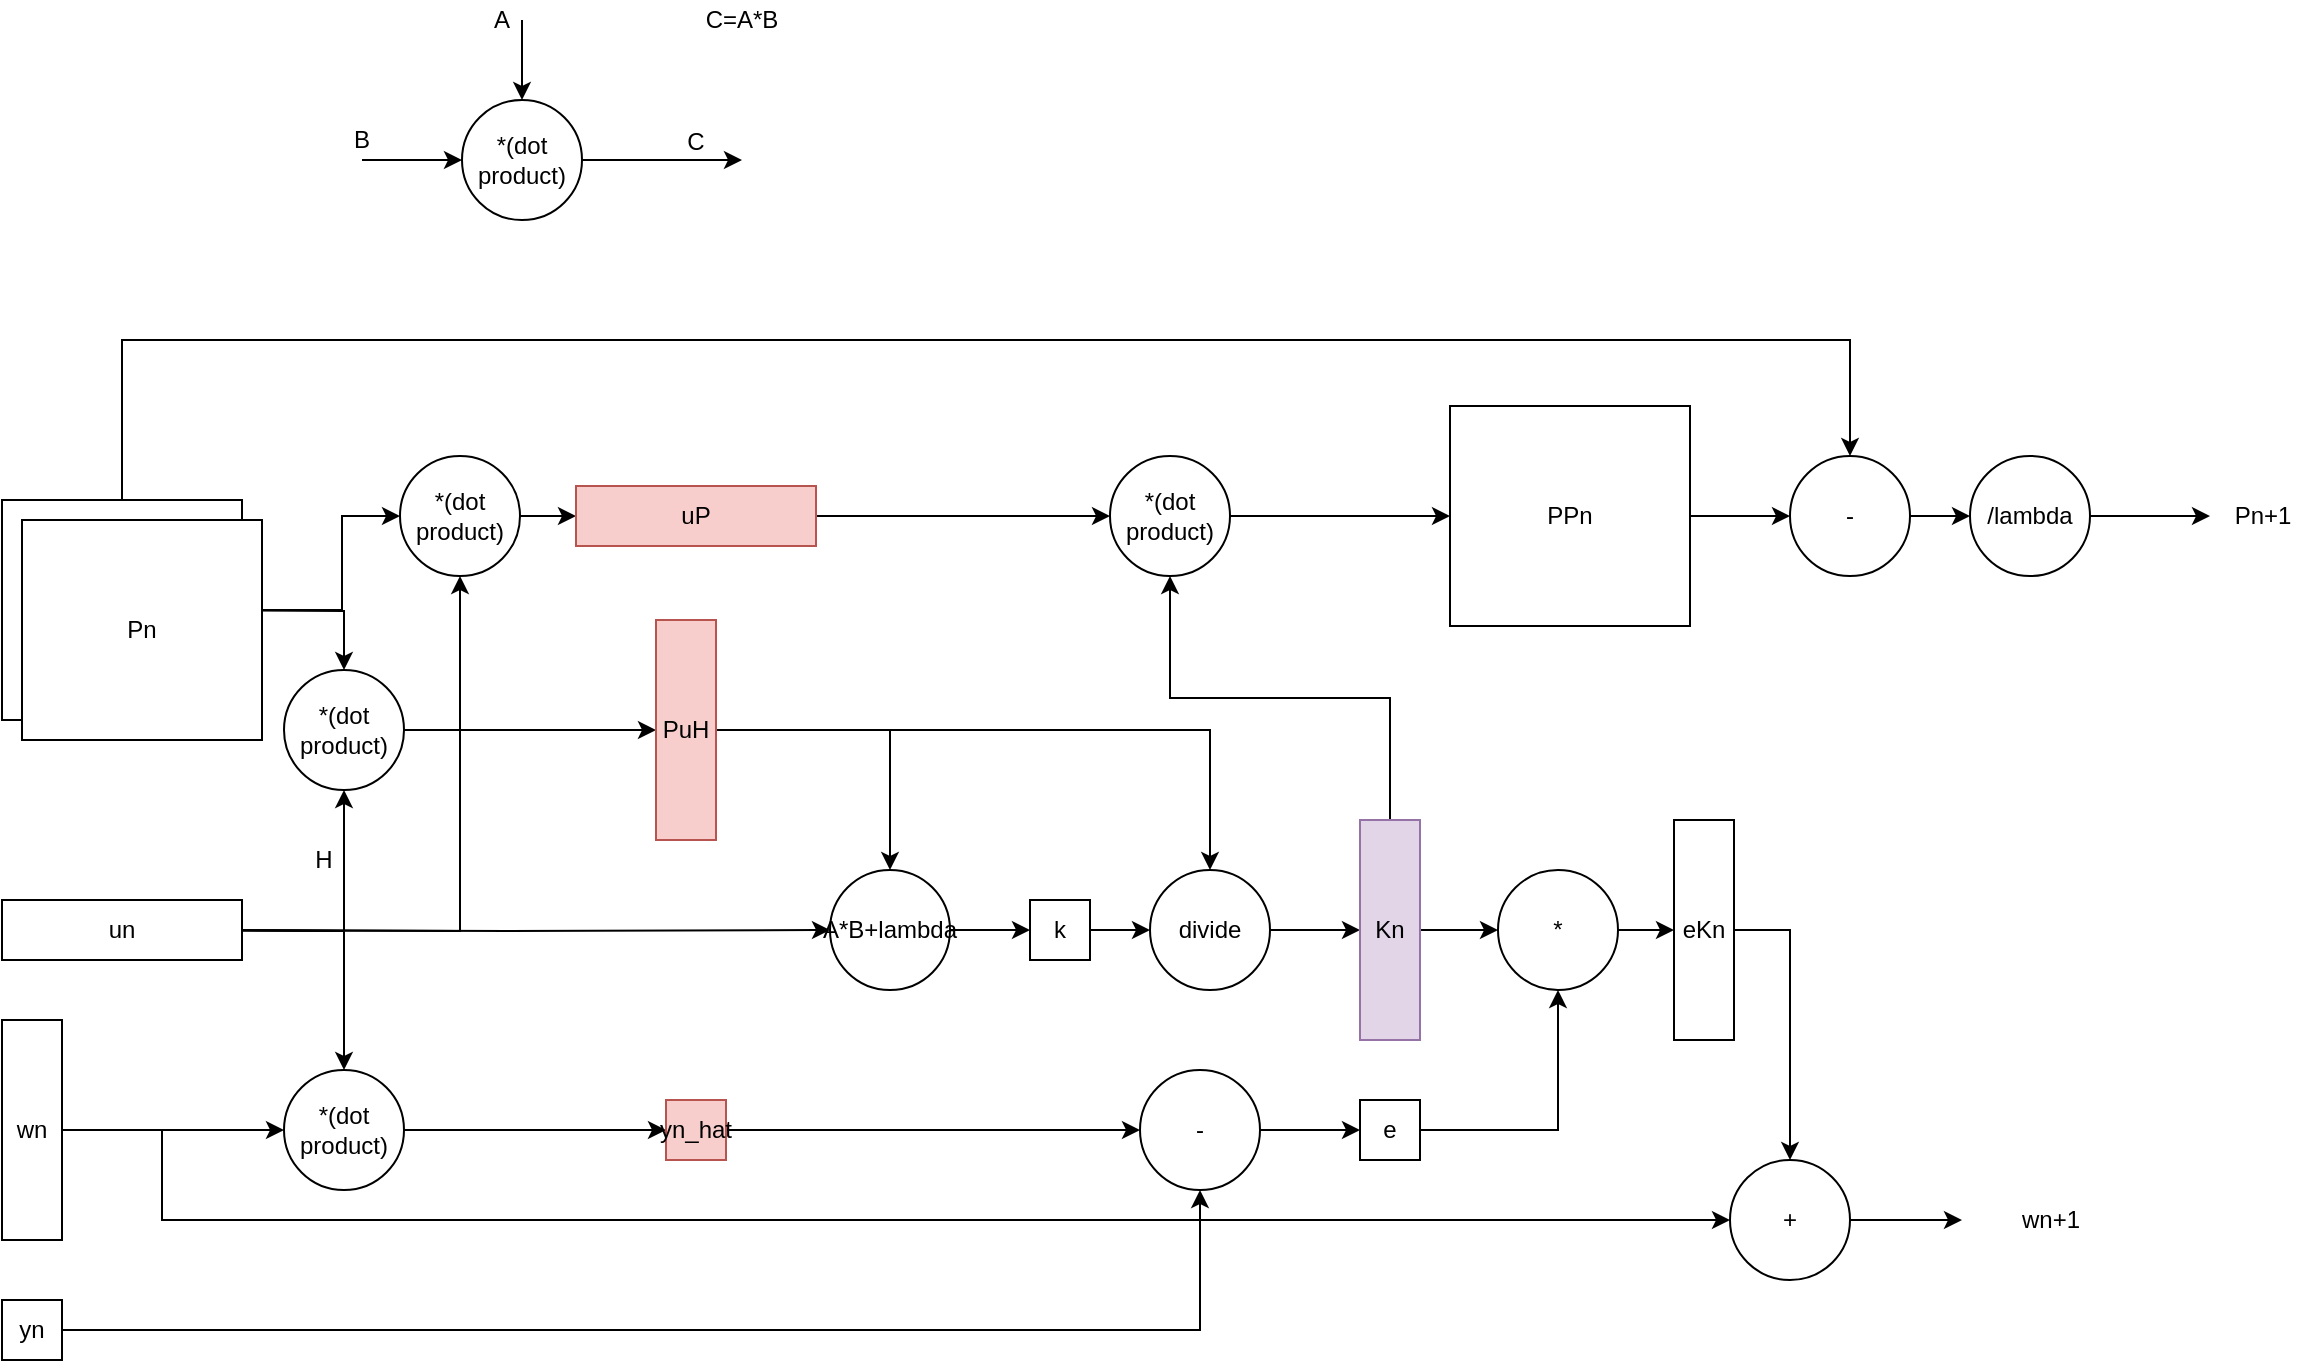 <mxfile version="12.8.8" type="github">
  <diagram id="162ahH6TOwHkFFG7bQDZ" name="Page-1">
    <mxGraphModel dx="1422" dy="839" grid="1" gridSize="10" guides="1" tooltips="1" connect="1" arrows="1" fold="1" page="1" pageScale="1" pageWidth="1169" pageHeight="827" math="0" shadow="0">
      <root>
        <mxCell id="0" />
        <mxCell id="1" parent="0" />
        <mxCell id="3Qr4NYU3PoRgxUEai59K-22" style="edgeStyle=orthogonalEdgeStyle;rounded=0;orthogonalLoop=1;jettySize=auto;html=1;exitX=1;exitY=0.5;exitDx=0;exitDy=0;entryX=0.5;entryY=1;entryDx=0;entryDy=0;" parent="1" source="3Qr4NYU3PoRgxUEai59K-2" target="3Qr4NYU3PoRgxUEai59K-3" edge="1">
          <mxGeometry relative="1" as="geometry" />
        </mxCell>
        <mxCell id="3Qr4NYU3PoRgxUEai59K-2" value="yn" style="rounded=0;whiteSpace=wrap;html=1;" parent="1" vertex="1">
          <mxGeometry y="720" width="30" height="30" as="geometry" />
        </mxCell>
        <mxCell id="3Qr4NYU3PoRgxUEai59K-45" value="" style="edgeStyle=orthogonalEdgeStyle;rounded=0;orthogonalLoop=1;jettySize=auto;html=1;entryX=0;entryY=0.5;entryDx=0;entryDy=0;" parent="1" source="3Qr4NYU3PoRgxUEai59K-3" target="3Qr4NYU3PoRgxUEai59K-46" edge="1">
          <mxGeometry relative="1" as="geometry">
            <mxPoint x="709" y="635" as="targetPoint" />
          </mxGeometry>
        </mxCell>
        <mxCell id="3Qr4NYU3PoRgxUEai59K-3" value="-" style="ellipse;whiteSpace=wrap;html=1;aspect=fixed;" parent="1" vertex="1">
          <mxGeometry x="569" y="605" width="60" height="60" as="geometry" />
        </mxCell>
        <mxCell id="3Qr4NYU3PoRgxUEai59K-9" style="edgeStyle=orthogonalEdgeStyle;rounded=0;orthogonalLoop=1;jettySize=auto;html=1;exitX=1;exitY=0.5;exitDx=0;exitDy=0;" parent="1" target="3Qr4NYU3PoRgxUEai59K-7" edge="1">
          <mxGeometry relative="1" as="geometry">
            <mxPoint x="91" y="535" as="sourcePoint" />
          </mxGeometry>
        </mxCell>
        <mxCell id="3Qr4NYU3PoRgxUEai59K-18" style="edgeStyle=orthogonalEdgeStyle;rounded=0;orthogonalLoop=1;jettySize=auto;html=1;exitX=1;exitY=0.5;exitDx=0;exitDy=0;entryX=0.5;entryY=1;entryDx=0;entryDy=0;" parent="1" target="3Qr4NYU3PoRgxUEai59K-16" edge="1">
          <mxGeometry relative="1" as="geometry">
            <mxPoint x="91" y="535" as="sourcePoint" />
            <mxPoint x="190" y="480" as="targetPoint" />
          </mxGeometry>
        </mxCell>
        <mxCell id="3Qr4NYU3PoRgxUEai59K-25" style="edgeStyle=orthogonalEdgeStyle;rounded=0;orthogonalLoop=1;jettySize=auto;html=1;exitX=1;exitY=0.5;exitDx=0;exitDy=0;entryX=0.5;entryY=1;entryDx=0;entryDy=0;" parent="1" target="3Qr4NYU3PoRgxUEai59K-24" edge="1">
          <mxGeometry relative="1" as="geometry">
            <mxPoint x="91" y="535" as="sourcePoint" />
          </mxGeometry>
        </mxCell>
        <mxCell id="3Qr4NYU3PoRgxUEai59K-59" style="edgeStyle=orthogonalEdgeStyle;rounded=0;orthogonalLoop=1;jettySize=auto;html=1;exitX=1;exitY=0.5;exitDx=0;exitDy=0;entryX=0;entryY=0.5;entryDx=0;entryDy=0;" parent="1" target="3Qr4NYU3PoRgxUEai59K-8" edge="1">
          <mxGeometry relative="1" as="geometry">
            <mxPoint x="91" y="535" as="sourcePoint" />
          </mxGeometry>
        </mxCell>
        <mxCell id="3Qr4NYU3PoRgxUEai59K-4" value="un" style="rounded=0;whiteSpace=wrap;html=1;" parent="1" vertex="1">
          <mxGeometry y="520" width="120" height="30" as="geometry" />
        </mxCell>
        <mxCell id="3Qr4NYU3PoRgxUEai59K-10" style="edgeStyle=orthogonalEdgeStyle;rounded=0;orthogonalLoop=1;jettySize=auto;html=1;exitX=1;exitY=0.5;exitDx=0;exitDy=0;entryX=0;entryY=0.5;entryDx=0;entryDy=0;" parent="1" source="3Qr4NYU3PoRgxUEai59K-5" target="3Qr4NYU3PoRgxUEai59K-7" edge="1">
          <mxGeometry relative="1" as="geometry" />
        </mxCell>
        <mxCell id="3Qr4NYU3PoRgxUEai59K-88" style="edgeStyle=orthogonalEdgeStyle;rounded=0;orthogonalLoop=1;jettySize=auto;html=1;exitX=1;exitY=0.5;exitDx=0;exitDy=0;" parent="1" source="3Qr4NYU3PoRgxUEai59K-5" target="3Qr4NYU3PoRgxUEai59K-85" edge="1">
          <mxGeometry relative="1" as="geometry">
            <Array as="points">
              <mxPoint x="80" y="635" />
              <mxPoint x="80" y="680" />
            </Array>
          </mxGeometry>
        </mxCell>
        <mxCell id="3Qr4NYU3PoRgxUEai59K-5" value="wn" style="rounded=0;whiteSpace=wrap;html=1;" parent="1" vertex="1">
          <mxGeometry y="580" width="30" height="110" as="geometry" />
        </mxCell>
        <mxCell id="3Qr4NYU3PoRgxUEai59K-17" style="edgeStyle=orthogonalEdgeStyle;rounded=0;orthogonalLoop=1;jettySize=auto;html=1;exitX=1;exitY=0.5;exitDx=0;exitDy=0;entryX=0.5;entryY=0;entryDx=0;entryDy=0;" parent="1" target="3Qr4NYU3PoRgxUEai59K-16" edge="1">
          <mxGeometry relative="1" as="geometry">
            <mxPoint x="91" y="375" as="sourcePoint" />
          </mxGeometry>
        </mxCell>
        <mxCell id="3Qr4NYU3PoRgxUEai59K-26" style="edgeStyle=orthogonalEdgeStyle;rounded=0;orthogonalLoop=1;jettySize=auto;html=1;exitX=1;exitY=0.5;exitDx=0;exitDy=0;entryX=0;entryY=0.5;entryDx=0;entryDy=0;" parent="1" target="3Qr4NYU3PoRgxUEai59K-24" edge="1">
          <mxGeometry relative="1" as="geometry">
            <mxPoint x="91" y="375" as="sourcePoint" />
            <Array as="points">
              <mxPoint x="170" y="375" />
              <mxPoint x="170" y="328" />
            </Array>
          </mxGeometry>
        </mxCell>
        <mxCell id="3Qr4NYU3PoRgxUEai59K-76" style="edgeStyle=orthogonalEdgeStyle;rounded=0;orthogonalLoop=1;jettySize=auto;html=1;exitX=0.5;exitY=0;exitDx=0;exitDy=0;entryX=0.5;entryY=0;entryDx=0;entryDy=0;" parent="1" source="3Qr4NYU3PoRgxUEai59K-6" target="3Qr4NYU3PoRgxUEai59K-74" edge="1">
          <mxGeometry relative="1" as="geometry">
            <Array as="points">
              <mxPoint x="60" y="240" />
              <mxPoint x="924" y="240" />
            </Array>
          </mxGeometry>
        </mxCell>
        <mxCell id="3Qr4NYU3PoRgxUEai59K-6" value="Pn" style="rounded=0;whiteSpace=wrap;html=1;" parent="1" vertex="1">
          <mxGeometry y="320" width="120" height="110" as="geometry" />
        </mxCell>
        <mxCell id="3Qr4NYU3PoRgxUEai59K-14" style="edgeStyle=orthogonalEdgeStyle;rounded=0;orthogonalLoop=1;jettySize=auto;html=1;exitX=1;exitY=0.5;exitDx=0;exitDy=0;entryX=0;entryY=0.5;entryDx=0;entryDy=0;" parent="1" source="3Qr4NYU3PoRgxUEai59K-7" target="3Qr4NYU3PoRgxUEai59K-13" edge="1">
          <mxGeometry relative="1" as="geometry" />
        </mxCell>
        <mxCell id="3Qr4NYU3PoRgxUEai59K-7" value="*(dot product)" style="ellipse;whiteSpace=wrap;html=1;aspect=fixed;" parent="1" vertex="1">
          <mxGeometry x="141" y="605" width="60" height="60" as="geometry" />
        </mxCell>
        <mxCell id="3Qr4NYU3PoRgxUEai59K-32" style="edgeStyle=orthogonalEdgeStyle;rounded=0;orthogonalLoop=1;jettySize=auto;html=1;exitX=1;exitY=0.5;exitDx=0;exitDy=0;entryX=0;entryY=0.5;entryDx=0;entryDy=0;" parent="1" source="3Qr4NYU3PoRgxUEai59K-8" target="3Qr4NYU3PoRgxUEai59K-31" edge="1">
          <mxGeometry relative="1" as="geometry" />
        </mxCell>
        <mxCell id="3Qr4NYU3PoRgxUEai59K-8" value="A*B+lambda" style="ellipse;whiteSpace=wrap;html=1;aspect=fixed;" parent="1" vertex="1">
          <mxGeometry x="414" y="505" width="60" height="60" as="geometry" />
        </mxCell>
        <mxCell id="Plml5IhfpWfDMB7bWIk1-1" style="edgeStyle=orthogonalEdgeStyle;rounded=0;orthogonalLoop=1;jettySize=auto;html=1;exitX=1;exitY=0.5;exitDx=0;exitDy=0;" edge="1" parent="1" source="3Qr4NYU3PoRgxUEai59K-13" target="3Qr4NYU3PoRgxUEai59K-3">
          <mxGeometry relative="1" as="geometry" />
        </mxCell>
        <mxCell id="3Qr4NYU3PoRgxUEai59K-13" value="yn_hat" style="rounded=0;whiteSpace=wrap;html=1;fillColor=#f8cecc;strokeColor=#b85450;" parent="1" vertex="1">
          <mxGeometry x="332" y="620" width="30" height="30" as="geometry" />
        </mxCell>
        <mxCell id="3Qr4NYU3PoRgxUEai59K-21" style="edgeStyle=orthogonalEdgeStyle;rounded=0;orthogonalLoop=1;jettySize=auto;html=1;exitX=1;exitY=0.5;exitDx=0;exitDy=0;entryX=0;entryY=0.5;entryDx=0;entryDy=0;" parent="1" source="3Qr4NYU3PoRgxUEai59K-16" target="3Qr4NYU3PoRgxUEai59K-20" edge="1">
          <mxGeometry relative="1" as="geometry" />
        </mxCell>
        <mxCell id="3Qr4NYU3PoRgxUEai59K-16" value="*(dot product)" style="ellipse;whiteSpace=wrap;html=1;aspect=fixed;" parent="1" vertex="1">
          <mxGeometry x="141" y="405" width="60" height="60" as="geometry" />
        </mxCell>
        <mxCell id="3Qr4NYU3PoRgxUEai59K-19" value="H" style="text;html=1;strokeColor=none;fillColor=none;align=center;verticalAlign=middle;whiteSpace=wrap;rounded=0;" parent="1" vertex="1">
          <mxGeometry x="141" y="490" width="40" height="20" as="geometry" />
        </mxCell>
        <mxCell id="3Qr4NYU3PoRgxUEai59K-62" style="edgeStyle=orthogonalEdgeStyle;rounded=0;orthogonalLoop=1;jettySize=auto;html=1;exitX=1;exitY=0.5;exitDx=0;exitDy=0;" parent="1" source="3Qr4NYU3PoRgxUEai59K-20" target="3Qr4NYU3PoRgxUEai59K-47" edge="1">
          <mxGeometry relative="1" as="geometry" />
        </mxCell>
        <mxCell id="3Qr4NYU3PoRgxUEai59K-78" style="edgeStyle=orthogonalEdgeStyle;rounded=0;orthogonalLoop=1;jettySize=auto;html=1;exitX=1;exitY=0.5;exitDx=0;exitDy=0;entryX=0.5;entryY=0;entryDx=0;entryDy=0;" parent="1" source="3Qr4NYU3PoRgxUEai59K-20" target="3Qr4NYU3PoRgxUEai59K-8" edge="1">
          <mxGeometry relative="1" as="geometry" />
        </mxCell>
        <mxCell id="3Qr4NYU3PoRgxUEai59K-20" value="PuH" style="rounded=0;whiteSpace=wrap;html=1;fillColor=#f8cecc;strokeColor=#b85450;" parent="1" vertex="1">
          <mxGeometry x="327" y="380" width="30" height="110" as="geometry" />
        </mxCell>
        <mxCell id="3Qr4NYU3PoRgxUEai59K-28" style="edgeStyle=orthogonalEdgeStyle;rounded=0;orthogonalLoop=1;jettySize=auto;html=1;exitX=1;exitY=0.5;exitDx=0;exitDy=0;entryX=0;entryY=0.5;entryDx=0;entryDy=0;" parent="1" source="3Qr4NYU3PoRgxUEai59K-24" target="3Qr4NYU3PoRgxUEai59K-27" edge="1">
          <mxGeometry relative="1" as="geometry" />
        </mxCell>
        <mxCell id="3Qr4NYU3PoRgxUEai59K-24" value="*(dot product)" style="ellipse;whiteSpace=wrap;html=1;aspect=fixed;" parent="1" vertex="1">
          <mxGeometry x="199" y="298" width="60" height="60" as="geometry" />
        </mxCell>
        <mxCell id="3Qr4NYU3PoRgxUEai59K-65" style="edgeStyle=orthogonalEdgeStyle;rounded=0;orthogonalLoop=1;jettySize=auto;html=1;exitX=1;exitY=0.5;exitDx=0;exitDy=0;entryX=0;entryY=0.5;entryDx=0;entryDy=0;" parent="1" source="3Qr4NYU3PoRgxUEai59K-27" target="3Qr4NYU3PoRgxUEai59K-64" edge="1">
          <mxGeometry relative="1" as="geometry" />
        </mxCell>
        <mxCell id="3Qr4NYU3PoRgxUEai59K-27" value="uP" style="rounded=0;whiteSpace=wrap;html=1;fillColor=#f8cecc;strokeColor=#b85450;" parent="1" vertex="1">
          <mxGeometry x="287" y="313" width="120" height="30" as="geometry" />
        </mxCell>
        <mxCell id="3Qr4NYU3PoRgxUEai59K-49" style="edgeStyle=orthogonalEdgeStyle;rounded=0;orthogonalLoop=1;jettySize=auto;html=1;exitX=1;exitY=0.5;exitDx=0;exitDy=0;entryX=0;entryY=0.5;entryDx=0;entryDy=0;" parent="1" source="3Qr4NYU3PoRgxUEai59K-31" target="3Qr4NYU3PoRgxUEai59K-47" edge="1">
          <mxGeometry relative="1" as="geometry" />
        </mxCell>
        <mxCell id="3Qr4NYU3PoRgxUEai59K-31" value="k" style="rounded=0;whiteSpace=wrap;html=1;" parent="1" vertex="1">
          <mxGeometry x="514" y="520" width="30" height="30" as="geometry" />
        </mxCell>
        <mxCell id="3Qr4NYU3PoRgxUEai59K-37" value="" style="edgeStyle=orthogonalEdgeStyle;rounded=0;orthogonalLoop=1;jettySize=auto;html=1;" parent="1" source="3Qr4NYU3PoRgxUEai59K-33" edge="1">
          <mxGeometry relative="1" as="geometry">
            <mxPoint x="370" y="150" as="targetPoint" />
          </mxGeometry>
        </mxCell>
        <mxCell id="3Qr4NYU3PoRgxUEai59K-33" value="*(dot product)" style="ellipse;whiteSpace=wrap;html=1;aspect=fixed;" parent="1" vertex="1">
          <mxGeometry x="230" y="120" width="60" height="60" as="geometry" />
        </mxCell>
        <mxCell id="3Qr4NYU3PoRgxUEai59K-34" value="" style="endArrow=classic;html=1;entryX=0;entryY=0.5;entryDx=0;entryDy=0;" parent="1" target="3Qr4NYU3PoRgxUEai59K-33" edge="1">
          <mxGeometry width="50" height="50" relative="1" as="geometry">
            <mxPoint x="180" y="150" as="sourcePoint" />
            <mxPoint x="160" y="140" as="targetPoint" />
          </mxGeometry>
        </mxCell>
        <mxCell id="3Qr4NYU3PoRgxUEai59K-35" value="" style="endArrow=classic;html=1;entryX=0.5;entryY=0;entryDx=0;entryDy=0;" parent="1" target="3Qr4NYU3PoRgxUEai59K-33" edge="1">
          <mxGeometry width="50" height="50" relative="1" as="geometry">
            <mxPoint x="260" y="80" as="sourcePoint" />
            <mxPoint x="260" y="80" as="targetPoint" />
          </mxGeometry>
        </mxCell>
        <mxCell id="3Qr4NYU3PoRgxUEai59K-38" value="B" style="text;html=1;strokeColor=none;fillColor=none;align=center;verticalAlign=middle;whiteSpace=wrap;rounded=0;" parent="1" vertex="1">
          <mxGeometry x="160" y="130" width="40" height="20" as="geometry" />
        </mxCell>
        <mxCell id="3Qr4NYU3PoRgxUEai59K-39" value="A" style="text;html=1;strokeColor=none;fillColor=none;align=center;verticalAlign=middle;whiteSpace=wrap;rounded=0;" parent="1" vertex="1">
          <mxGeometry x="230" y="70" width="40" height="20" as="geometry" />
        </mxCell>
        <mxCell id="3Qr4NYU3PoRgxUEai59K-40" value="C" style="text;html=1;strokeColor=none;fillColor=none;align=center;verticalAlign=middle;whiteSpace=wrap;rounded=0;" parent="1" vertex="1">
          <mxGeometry x="327" y="131" width="40" height="20" as="geometry" />
        </mxCell>
        <mxCell id="3Qr4NYU3PoRgxUEai59K-42" value="C=A*B" style="text;html=1;strokeColor=none;fillColor=none;align=center;verticalAlign=middle;whiteSpace=wrap;rounded=0;" parent="1" vertex="1">
          <mxGeometry x="350" y="70" width="40" height="20" as="geometry" />
        </mxCell>
        <mxCell id="3Qr4NYU3PoRgxUEai59K-51" style="edgeStyle=orthogonalEdgeStyle;rounded=0;orthogonalLoop=1;jettySize=auto;html=1;exitX=1;exitY=0.5;exitDx=0;exitDy=0;entryX=0.5;entryY=1;entryDx=0;entryDy=0;" parent="1" source="3Qr4NYU3PoRgxUEai59K-46" target="3Qr4NYU3PoRgxUEai59K-52" edge="1">
          <mxGeometry relative="1" as="geometry">
            <mxPoint x="1155" y="540" as="targetPoint" />
          </mxGeometry>
        </mxCell>
        <mxCell id="3Qr4NYU3PoRgxUEai59K-46" value="e" style="rounded=0;whiteSpace=wrap;html=1;" parent="1" vertex="1">
          <mxGeometry x="679" y="620" width="30" height="30" as="geometry" />
        </mxCell>
        <mxCell id="3Qr4NYU3PoRgxUEai59K-56" style="edgeStyle=orthogonalEdgeStyle;rounded=0;orthogonalLoop=1;jettySize=auto;html=1;exitX=1;exitY=0.5;exitDx=0;exitDy=0;entryX=0;entryY=0.5;entryDx=0;entryDy=0;" parent="1" source="3Qr4NYU3PoRgxUEai59K-47" target="3Qr4NYU3PoRgxUEai59K-50" edge="1">
          <mxGeometry relative="1" as="geometry" />
        </mxCell>
        <mxCell id="3Qr4NYU3PoRgxUEai59K-47" value="divide" style="ellipse;whiteSpace=wrap;html=1;aspect=fixed;" parent="1" vertex="1">
          <mxGeometry x="574" y="505" width="60" height="60" as="geometry" />
        </mxCell>
        <mxCell id="3Qr4NYU3PoRgxUEai59K-66" style="edgeStyle=orthogonalEdgeStyle;rounded=0;orthogonalLoop=1;jettySize=auto;html=1;exitX=0.5;exitY=0;exitDx=0;exitDy=0;" parent="1" source="3Qr4NYU3PoRgxUEai59K-50" target="3Qr4NYU3PoRgxUEai59K-64" edge="1">
          <mxGeometry relative="1" as="geometry" />
        </mxCell>
        <mxCell id="3Qr4NYU3PoRgxUEai59K-93" style="edgeStyle=orthogonalEdgeStyle;rounded=0;orthogonalLoop=1;jettySize=auto;html=1;exitX=1;exitY=0.5;exitDx=0;exitDy=0;entryX=0;entryY=0.5;entryDx=0;entryDy=0;" parent="1" source="3Qr4NYU3PoRgxUEai59K-50" target="3Qr4NYU3PoRgxUEai59K-52" edge="1">
          <mxGeometry relative="1" as="geometry" />
        </mxCell>
        <mxCell id="3Qr4NYU3PoRgxUEai59K-50" value="Kn" style="rounded=0;whiteSpace=wrap;html=1;fillColor=#e1d5e7;strokeColor=#9673a6;" parent="1" vertex="1">
          <mxGeometry x="679" y="480" width="30" height="110" as="geometry" />
        </mxCell>
        <mxCell id="3Qr4NYU3PoRgxUEai59K-69" style="edgeStyle=orthogonalEdgeStyle;rounded=0;orthogonalLoop=1;jettySize=auto;html=1;exitX=1;exitY=0.5;exitDx=0;exitDy=0;entryX=0;entryY=0.5;entryDx=0;entryDy=0;" parent="1" source="3Qr4NYU3PoRgxUEai59K-52" target="3Qr4NYU3PoRgxUEai59K-57" edge="1">
          <mxGeometry relative="1" as="geometry" />
        </mxCell>
        <mxCell id="3Qr4NYU3PoRgxUEai59K-52" value="*" style="ellipse;whiteSpace=wrap;html=1;aspect=fixed;" parent="1" vertex="1">
          <mxGeometry x="748" y="505" width="60" height="60" as="geometry" />
        </mxCell>
        <mxCell id="3Qr4NYU3PoRgxUEai59K-70" style="edgeStyle=orthogonalEdgeStyle;rounded=0;orthogonalLoop=1;jettySize=auto;html=1;exitX=1;exitY=0.5;exitDx=0;exitDy=0;entryX=0.5;entryY=0;entryDx=0;entryDy=0;" parent="1" source="3Qr4NYU3PoRgxUEai59K-57" target="3Qr4NYU3PoRgxUEai59K-85" edge="1">
          <mxGeometry relative="1" as="geometry">
            <mxPoint x="898" y="535" as="targetPoint" />
          </mxGeometry>
        </mxCell>
        <mxCell id="3Qr4NYU3PoRgxUEai59K-57" value="eKn" style="rounded=0;whiteSpace=wrap;html=1;" parent="1" vertex="1">
          <mxGeometry x="836" y="480" width="30" height="110" as="geometry" />
        </mxCell>
        <mxCell id="3Qr4NYU3PoRgxUEai59K-68" style="edgeStyle=orthogonalEdgeStyle;rounded=0;orthogonalLoop=1;jettySize=auto;html=1;exitX=1;exitY=0.5;exitDx=0;exitDy=0;entryX=0;entryY=0.5;entryDx=0;entryDy=0;" parent="1" source="3Qr4NYU3PoRgxUEai59K-64" target="3Qr4NYU3PoRgxUEai59K-67" edge="1">
          <mxGeometry relative="1" as="geometry" />
        </mxCell>
        <mxCell id="3Qr4NYU3PoRgxUEai59K-64" value="*(dot product)" style="ellipse;whiteSpace=wrap;html=1;aspect=fixed;" parent="1" vertex="1">
          <mxGeometry x="554" y="298" width="60" height="60" as="geometry" />
        </mxCell>
        <mxCell id="3Qr4NYU3PoRgxUEai59K-75" style="edgeStyle=orthogonalEdgeStyle;rounded=0;orthogonalLoop=1;jettySize=auto;html=1;exitX=1;exitY=0.5;exitDx=0;exitDy=0;entryX=0;entryY=0.5;entryDx=0;entryDy=0;" parent="1" source="3Qr4NYU3PoRgxUEai59K-67" target="3Qr4NYU3PoRgxUEai59K-74" edge="1">
          <mxGeometry relative="1" as="geometry" />
        </mxCell>
        <mxCell id="3Qr4NYU3PoRgxUEai59K-67" value="PPn" style="rounded=0;whiteSpace=wrap;html=1;" parent="1" vertex="1">
          <mxGeometry x="724" y="273" width="120" height="110" as="geometry" />
        </mxCell>
        <mxCell id="3Qr4NYU3PoRgxUEai59K-80" style="edgeStyle=orthogonalEdgeStyle;rounded=0;orthogonalLoop=1;jettySize=auto;html=1;exitX=1;exitY=0.5;exitDx=0;exitDy=0;entryX=0;entryY=0.5;entryDx=0;entryDy=0;" parent="1" source="3Qr4NYU3PoRgxUEai59K-74" edge="1">
          <mxGeometry relative="1" as="geometry">
            <mxPoint x="984" y="328" as="targetPoint" />
          </mxGeometry>
        </mxCell>
        <mxCell id="3Qr4NYU3PoRgxUEai59K-74" value="-" style="ellipse;whiteSpace=wrap;html=1;aspect=fixed;" parent="1" vertex="1">
          <mxGeometry x="894" y="298" width="60" height="60" as="geometry" />
        </mxCell>
        <mxCell id="3Qr4NYU3PoRgxUEai59K-82" style="edgeStyle=orthogonalEdgeStyle;rounded=0;orthogonalLoop=1;jettySize=auto;html=1;exitX=1;exitY=0.5;exitDx=0;exitDy=0;" parent="1" source="3Qr4NYU3PoRgxUEai59K-81" edge="1">
          <mxGeometry relative="1" as="geometry">
            <mxPoint x="1104" y="328" as="targetPoint" />
          </mxGeometry>
        </mxCell>
        <mxCell id="3Qr4NYU3PoRgxUEai59K-81" value="/lambda" style="ellipse;whiteSpace=wrap;html=1;aspect=fixed;" parent="1" vertex="1">
          <mxGeometry x="984" y="298" width="60" height="60" as="geometry" />
        </mxCell>
        <mxCell id="3Qr4NYU3PoRgxUEai59K-94" style="edgeStyle=orthogonalEdgeStyle;rounded=0;orthogonalLoop=1;jettySize=auto;html=1;exitX=1;exitY=0.5;exitDx=0;exitDy=0;" parent="1" source="3Qr4NYU3PoRgxUEai59K-85" edge="1">
          <mxGeometry relative="1" as="geometry">
            <mxPoint x="980" y="680" as="targetPoint" />
          </mxGeometry>
        </mxCell>
        <mxCell id="3Qr4NYU3PoRgxUEai59K-85" value="+" style="ellipse;whiteSpace=wrap;html=1;aspect=fixed;" parent="1" vertex="1">
          <mxGeometry x="864" y="650" width="60" height="60" as="geometry" />
        </mxCell>
        <mxCell id="3Qr4NYU3PoRgxUEai59K-91" value="Pn+1" style="text;html=1;align=center;verticalAlign=middle;resizable=0;points=[];autosize=1;" parent="1" vertex="1">
          <mxGeometry x="1110" y="318" width="40" height="20" as="geometry" />
        </mxCell>
        <mxCell id="3Qr4NYU3PoRgxUEai59K-92" value="wn+1" style="text;html=1;align=center;verticalAlign=middle;resizable=0;points=[];autosize=1;" parent="1" vertex="1">
          <mxGeometry x="1004" y="670" width="40" height="20" as="geometry" />
        </mxCell>
        <mxCell id="Plml5IhfpWfDMB7bWIk1-2" value="Pn" style="rounded=0;whiteSpace=wrap;html=1;" vertex="1" parent="1">
          <mxGeometry x="10" y="330" width="120" height="110" as="geometry" />
        </mxCell>
      </root>
    </mxGraphModel>
  </diagram>
</mxfile>
